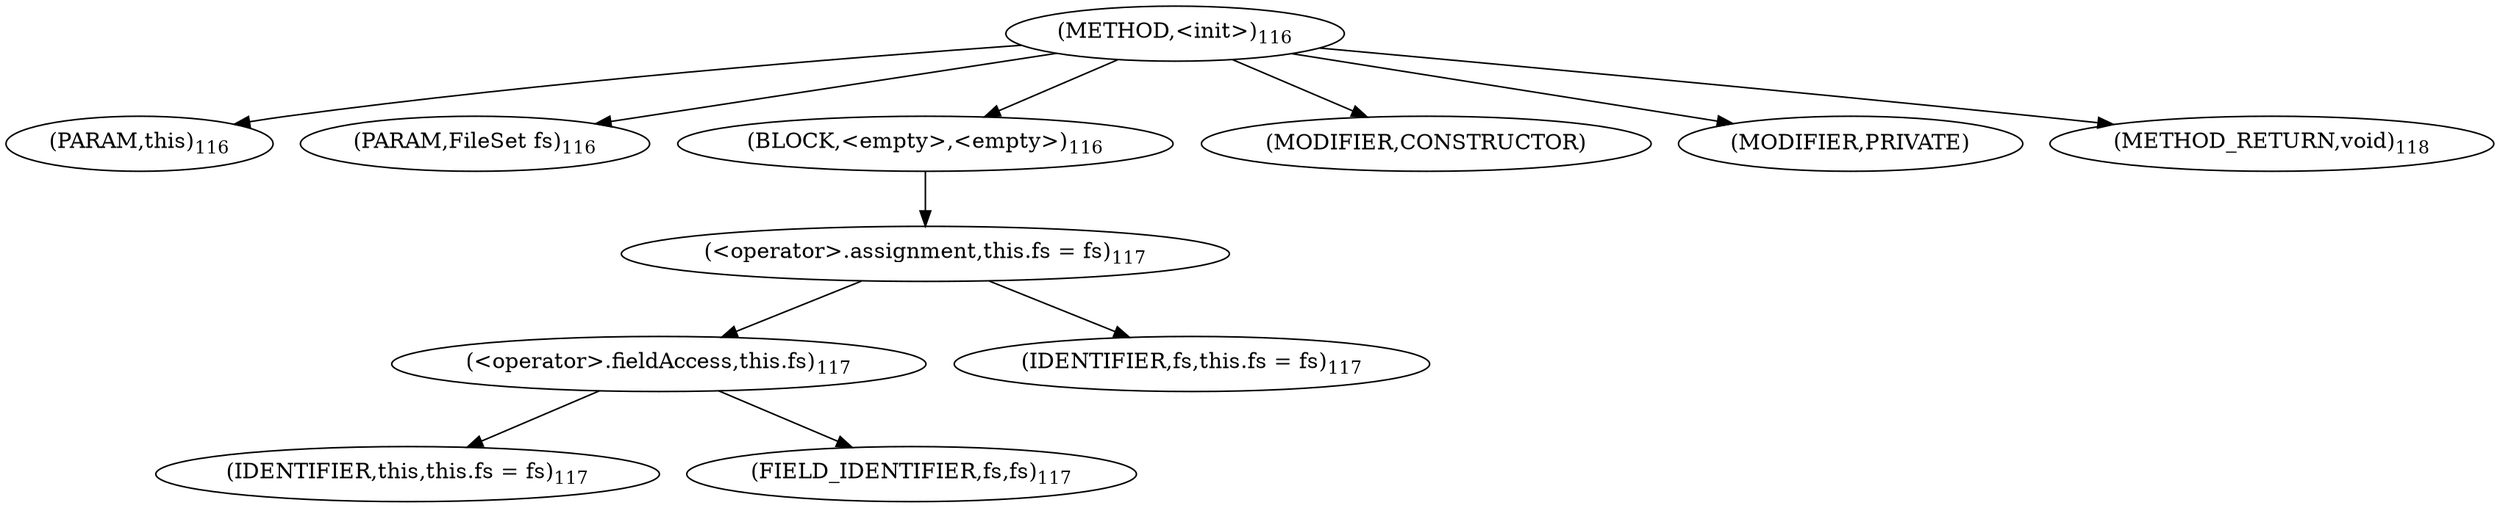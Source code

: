 digraph "&lt;init&gt;" {  
"144" [label = <(METHOD,&lt;init&gt;)<SUB>116</SUB>> ]
"14" [label = <(PARAM,this)<SUB>116</SUB>> ]
"145" [label = <(PARAM,FileSet fs)<SUB>116</SUB>> ]
"146" [label = <(BLOCK,&lt;empty&gt;,&lt;empty&gt;)<SUB>116</SUB>> ]
"147" [label = <(&lt;operator&gt;.assignment,this.fs = fs)<SUB>117</SUB>> ]
"148" [label = <(&lt;operator&gt;.fieldAccess,this.fs)<SUB>117</SUB>> ]
"13" [label = <(IDENTIFIER,this,this.fs = fs)<SUB>117</SUB>> ]
"149" [label = <(FIELD_IDENTIFIER,fs,fs)<SUB>117</SUB>> ]
"150" [label = <(IDENTIFIER,fs,this.fs = fs)<SUB>117</SUB>> ]
"151" [label = <(MODIFIER,CONSTRUCTOR)> ]
"152" [label = <(MODIFIER,PRIVATE)> ]
"153" [label = <(METHOD_RETURN,void)<SUB>118</SUB>> ]
  "144" -> "14" 
  "144" -> "145" 
  "144" -> "146" 
  "144" -> "151" 
  "144" -> "152" 
  "144" -> "153" 
  "146" -> "147" 
  "147" -> "148" 
  "147" -> "150" 
  "148" -> "13" 
  "148" -> "149" 
}
